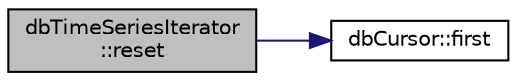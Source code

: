 digraph "dbTimeSeriesIterator::reset"
{
 // INTERACTIVE_SVG=YES
 // LATEX_PDF_SIZE
  edge [fontname="Helvetica",fontsize="10",labelfontname="Helvetica",labelfontsize="10"];
  node [fontname="Helvetica",fontsize="10",shape=record];
  rankdir="LR";
  Node1 [label="dbTimeSeriesIterator\l::reset",height=0.2,width=0.4,color="black", fillcolor="grey75", style="filled", fontcolor="black",tooltip=" "];
  Node1 -> Node2 [color="midnightblue",fontsize="10",style="solid",fontname="Helvetica"];
  Node2 [label="dbCursor::first",height=0.2,width=0.4,color="black", fillcolor="white", style="filled",URL="$classdbCursor.html#aac8cc28c57c7d96cb0f32b7badd10c24",tooltip=" "];
}
